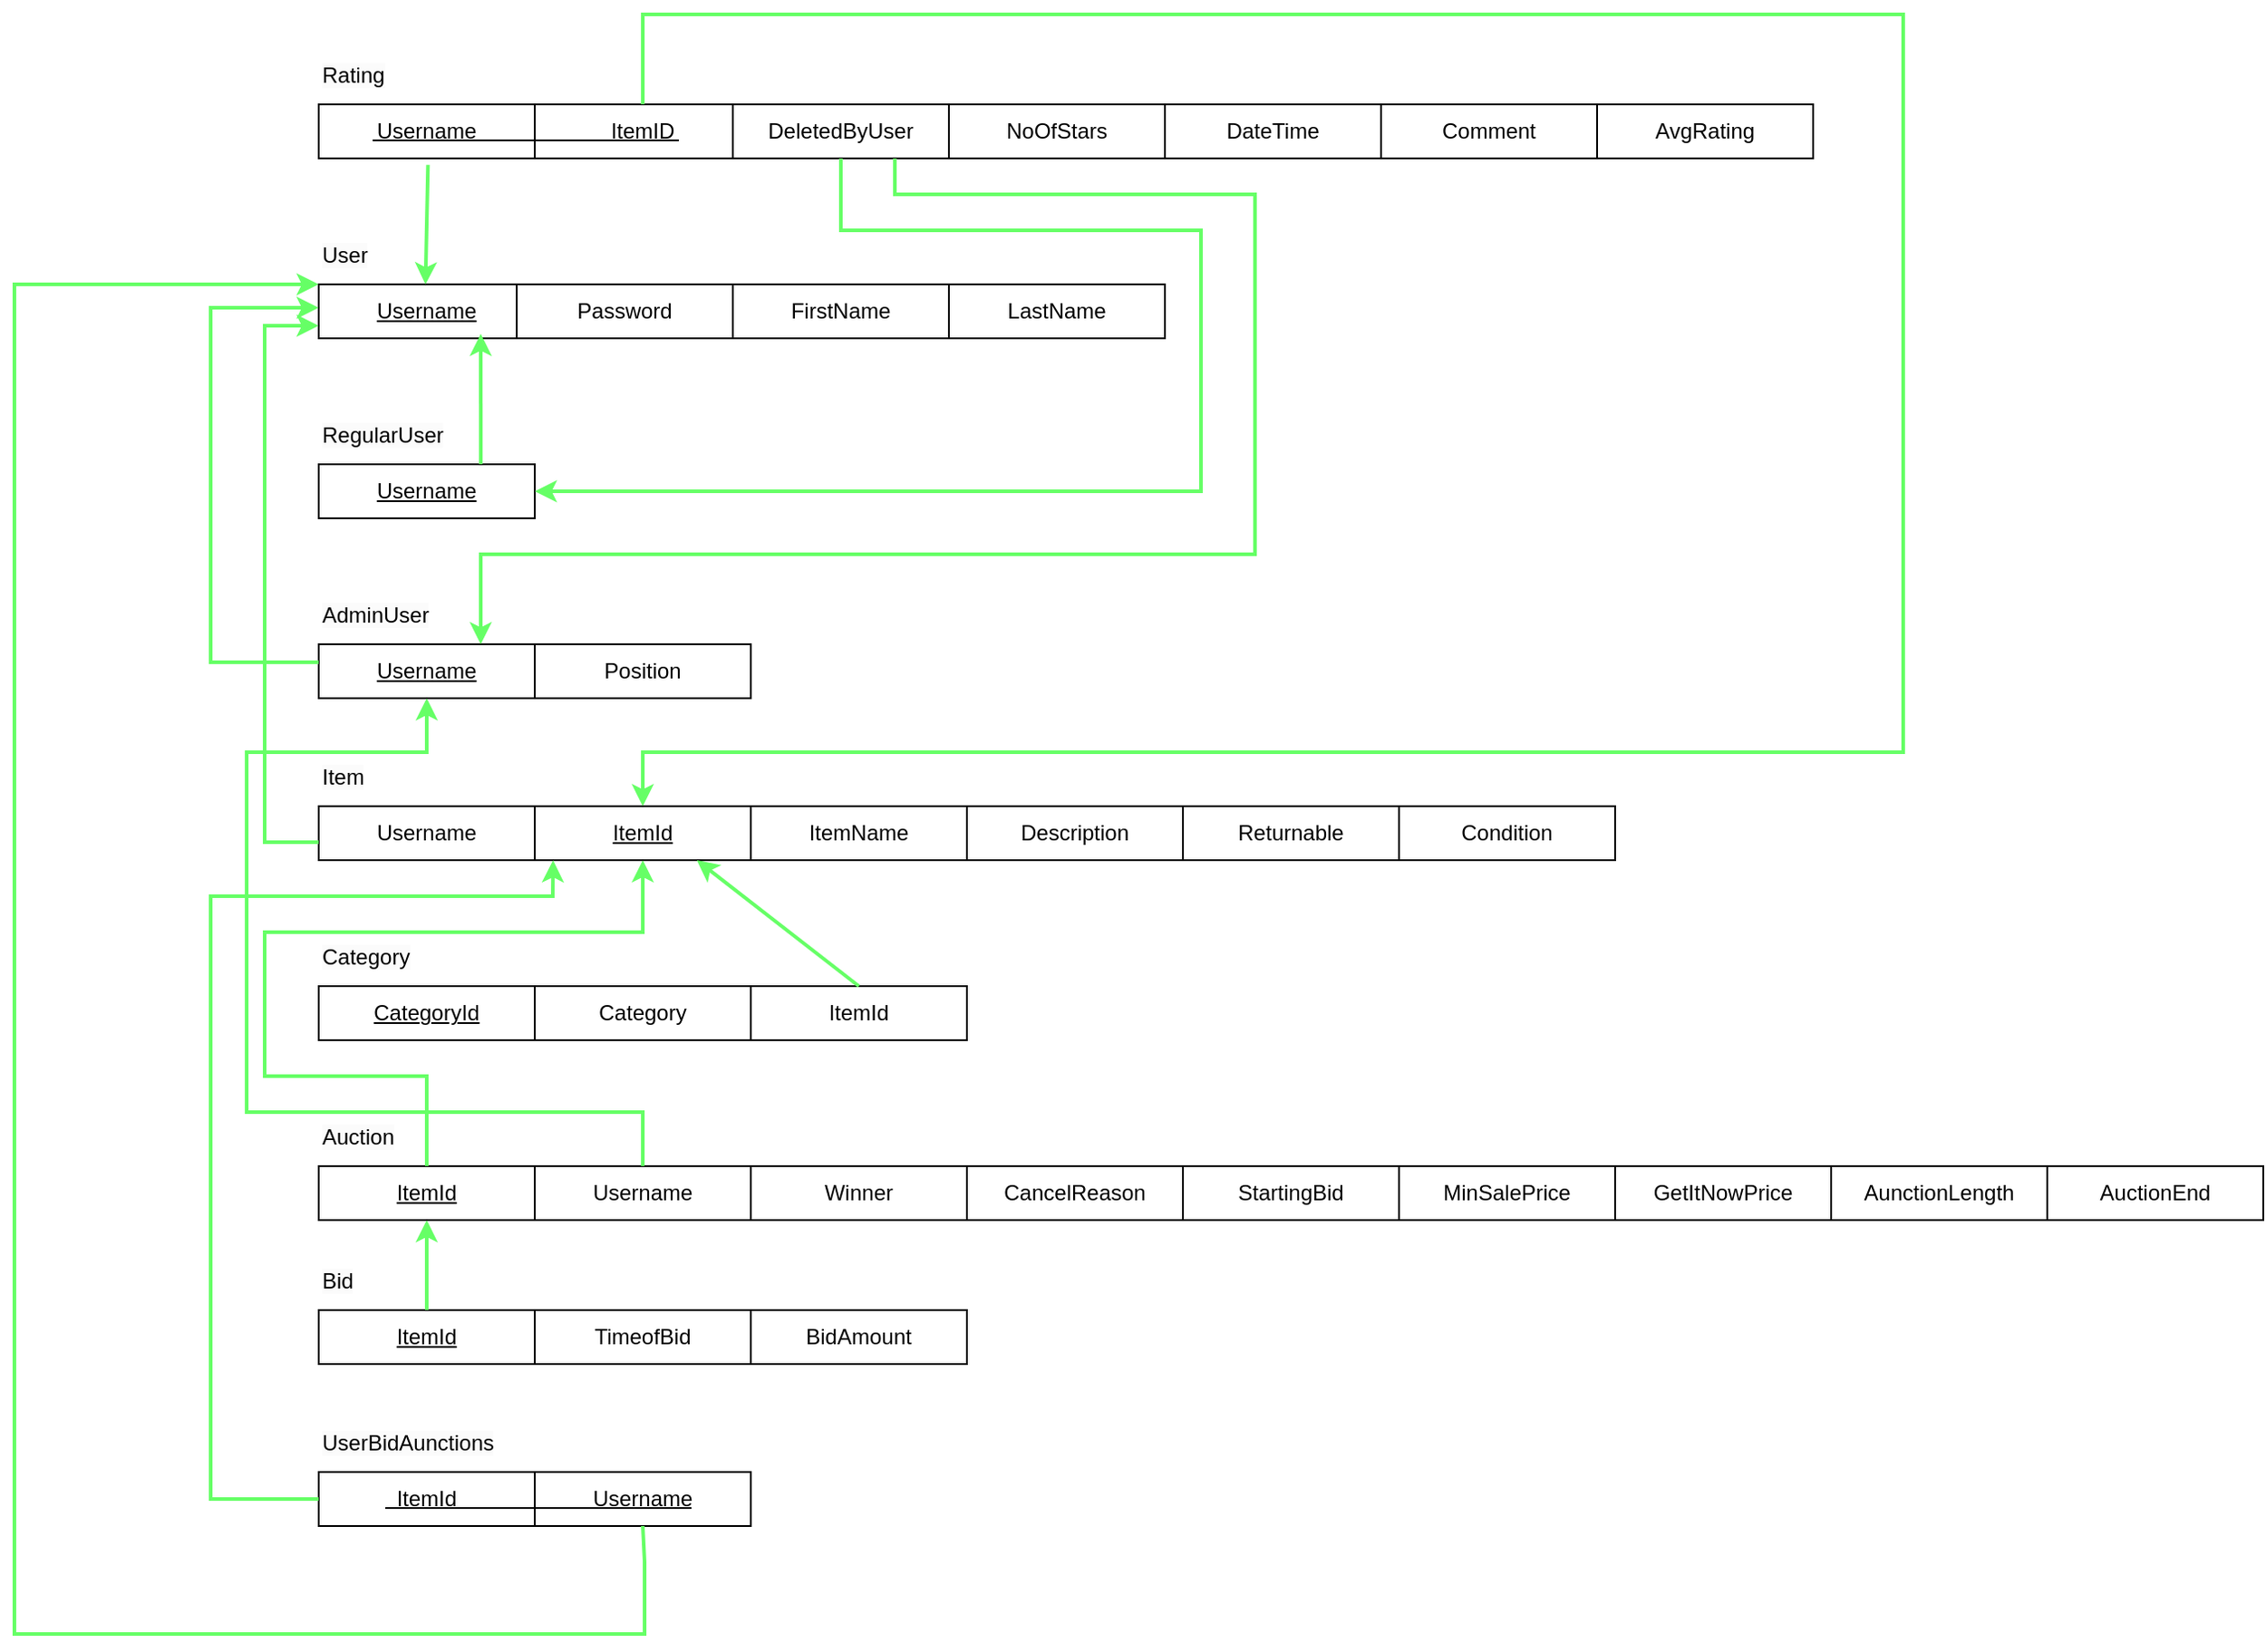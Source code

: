 <mxfile version="24.0.4" type="device">
  <diagram name="Page-1" id="0dGADS9njSJkxNdPXGh4">
    <mxGraphModel dx="3537" dy="3370" grid="1" gridSize="10" guides="1" tooltips="1" connect="1" arrows="1" fold="1" page="1" pageScale="1" pageWidth="850" pageHeight="1100" math="0" shadow="0">
      <root>
        <mxCell id="0" />
        <mxCell id="1" parent="0" />
        <mxCell id="0JFCgkChCbE0tJgiea0F-1" value="&lt;u&gt;Username&lt;/u&gt;" style="rounded=0;whiteSpace=wrap;html=1;" vertex="1" parent="1">
          <mxGeometry x="-911" y="-1020" width="120" height="30" as="geometry" />
        </mxCell>
        <mxCell id="0JFCgkChCbE0tJgiea0F-2" value="FirstName" style="whiteSpace=wrap;html=1;rounded=0;" vertex="1" parent="1">
          <mxGeometry x="-681" y="-1020" width="120" height="30" as="geometry" />
        </mxCell>
        <mxCell id="0JFCgkChCbE0tJgiea0F-4" value="&lt;span style=&quot;color: rgb(0, 0, 0); font-family: Helvetica; font-size: 12px; font-style: normal; font-variant-ligatures: normal; font-variant-caps: normal; font-weight: 400; letter-spacing: normal; orphans: 2; text-align: center; text-indent: 0px; text-transform: none; widows: 2; word-spacing: 0px; -webkit-text-stroke-width: 0px; white-space: normal; background-color: rgb(251, 251, 251); text-decoration-thickness: initial; text-decoration-style: initial; text-decoration-color: initial; display: inline !important; float: none;&quot;&gt;User&lt;/span&gt;" style="text;whiteSpace=wrap;html=1;" vertex="1" parent="1">
          <mxGeometry x="-911" y="-1050" width="90" height="40" as="geometry" />
        </mxCell>
        <mxCell id="0JFCgkChCbE0tJgiea0F-5" value="LastName" style="whiteSpace=wrap;html=1;rounded=0;" vertex="1" parent="1">
          <mxGeometry x="-561" y="-1020" width="120" height="30" as="geometry" />
        </mxCell>
        <mxCell id="0JFCgkChCbE0tJgiea0F-6" value="Password" style="whiteSpace=wrap;html=1;rounded=0;" vertex="1" parent="1">
          <mxGeometry x="-801" y="-1020" width="120" height="30" as="geometry" />
        </mxCell>
        <mxCell id="0JFCgkChCbE0tJgiea0F-13" value="&lt;u&gt;Username&lt;/u&gt;" style="rounded=0;whiteSpace=wrap;html=1;" vertex="1" parent="1">
          <mxGeometry x="-911" y="-920" width="120" height="30" as="geometry" />
        </mxCell>
        <mxCell id="0JFCgkChCbE0tJgiea0F-15" value="&lt;span style=&quot;color: rgb(0, 0, 0); font-family: Helvetica; font-size: 12px; font-style: normal; font-variant-ligatures: normal; font-variant-caps: normal; font-weight: 400; letter-spacing: normal; orphans: 2; text-align: center; text-indent: 0px; text-transform: none; widows: 2; word-spacing: 0px; -webkit-text-stroke-width: 0px; white-space: normal; background-color: rgb(251, 251, 251); text-decoration-thickness: initial; text-decoration-style: initial; text-decoration-color: initial; display: inline !important; float: none;&quot;&gt;RegularUser&lt;/span&gt;" style="text;whiteSpace=wrap;html=1;" vertex="1" parent="1">
          <mxGeometry x="-911" y="-950" width="90" height="40" as="geometry" />
        </mxCell>
        <mxCell id="0JFCgkChCbE0tJgiea0F-18" value="&lt;u&gt;Username&lt;/u&gt;" style="rounded=0;whiteSpace=wrap;html=1;" vertex="1" parent="1">
          <mxGeometry x="-911" y="-820" width="120" height="30" as="geometry" />
        </mxCell>
        <mxCell id="0JFCgkChCbE0tJgiea0F-20" value="&lt;span style=&quot;color: rgb(0, 0, 0); font-family: Helvetica; font-size: 12px; font-style: normal; font-variant-ligatures: normal; font-variant-caps: normal; font-weight: 400; letter-spacing: normal; orphans: 2; text-align: center; text-indent: 0px; text-transform: none; widows: 2; word-spacing: 0px; -webkit-text-stroke-width: 0px; white-space: normal; background-color: rgb(251, 251, 251); text-decoration-thickness: initial; text-decoration-style: initial; text-decoration-color: initial; display: inline !important; float: none;&quot;&gt;AdminUser&lt;/span&gt;" style="text;whiteSpace=wrap;html=1;" vertex="1" parent="1">
          <mxGeometry x="-911" y="-850" width="90" height="40" as="geometry" />
        </mxCell>
        <mxCell id="0JFCgkChCbE0tJgiea0F-22" value="Position" style="whiteSpace=wrap;html=1;rounded=0;" vertex="1" parent="1">
          <mxGeometry x="-791" y="-820" width="120" height="30" as="geometry" />
        </mxCell>
        <mxCell id="0JFCgkChCbE0tJgiea0F-25" value="" style="endArrow=classic;html=1;rounded=0;fillColor=#99FF33;strokeColor=#66FF66;strokeWidth=2;exitX=0.667;exitY=0.812;exitDx=0;exitDy=0;exitPerimeter=0;entryX=0.5;entryY=1;entryDx=0;entryDy=0;" edge="1" parent="1">
          <mxGeometry width="50" height="50" relative="1" as="geometry">
            <mxPoint x="-820.97" y="-920.0" as="sourcePoint" />
            <mxPoint x="-821" y="-992.48" as="targetPoint" />
          </mxGeometry>
        </mxCell>
        <mxCell id="0JFCgkChCbE0tJgiea0F-28" value="" style="endArrow=classic;html=1;rounded=0;fillColor=#99FF33;strokeColor=#66FF66;strokeWidth=2;" edge="1" parent="1">
          <mxGeometry width="50" height="50" relative="1" as="geometry">
            <mxPoint x="-911" y="-810" as="sourcePoint" />
            <mxPoint x="-911" y="-1007" as="targetPoint" />
            <Array as="points">
              <mxPoint x="-971" y="-810" />
              <mxPoint x="-971" y="-900" />
              <mxPoint x="-971" y="-1007" />
            </Array>
          </mxGeometry>
        </mxCell>
        <mxCell id="0JFCgkChCbE0tJgiea0F-35" value="Description" style="whiteSpace=wrap;html=1;rounded=0;" vertex="1" parent="1">
          <mxGeometry x="-551" y="-730" width="120" height="30" as="geometry" />
        </mxCell>
        <mxCell id="0JFCgkChCbE0tJgiea0F-36" value="Returnable" style="whiteSpace=wrap;html=1;rounded=0;" vertex="1" parent="1">
          <mxGeometry x="-431" y="-730" width="120" height="30" as="geometry" />
        </mxCell>
        <mxCell id="0JFCgkChCbE0tJgiea0F-37" value="ItemName" style="whiteSpace=wrap;html=1;rounded=0;" vertex="1" parent="1">
          <mxGeometry x="-671" y="-730" width="120" height="30" as="geometry" />
        </mxCell>
        <mxCell id="0JFCgkChCbE0tJgiea0F-38" value="&lt;span style=&quot;color: rgb(0, 0, 0); font-family: Helvetica; font-size: 12px; font-style: normal; font-variant-ligatures: normal; font-variant-caps: normal; font-weight: 400; letter-spacing: normal; orphans: 2; text-align: center; text-indent: 0px; text-transform: none; widows: 2; word-spacing: 0px; -webkit-text-stroke-width: 0px; white-space: normal; background-color: rgb(251, 251, 251); text-decoration-thickness: initial; text-decoration-style: initial; text-decoration-color: initial; display: inline !important; float: none;&quot;&gt;Item&lt;/span&gt;" style="text;whiteSpace=wrap;html=1;" vertex="1" parent="1">
          <mxGeometry x="-911" y="-760" width="90" height="40" as="geometry" />
        </mxCell>
        <mxCell id="0JFCgkChCbE0tJgiea0F-39" value="Username" style="rounded=0;whiteSpace=wrap;html=1;" vertex="1" parent="1">
          <mxGeometry x="-911" y="-730" width="120" height="30" as="geometry" />
        </mxCell>
        <mxCell id="0JFCgkChCbE0tJgiea0F-40" value="" style="endArrow=classic;html=1;rounded=0;fillColor=#99FF33;strokeColor=#66FF66;strokeWidth=2;" edge="1" parent="1">
          <mxGeometry width="50" height="50" relative="1" as="geometry">
            <mxPoint x="-911" y="-710" as="sourcePoint" />
            <mxPoint x="-911" y="-997" as="targetPoint" />
            <Array as="points">
              <mxPoint x="-941" y="-710" />
              <mxPoint x="-941" y="-997" />
            </Array>
          </mxGeometry>
        </mxCell>
        <mxCell id="0JFCgkChCbE0tJgiea0F-41" value="&lt;u&gt;ItemId&lt;/u&gt;" style="rounded=0;whiteSpace=wrap;html=1;" vertex="1" parent="1">
          <mxGeometry x="-791" y="-730" width="120" height="30" as="geometry" />
        </mxCell>
        <mxCell id="0JFCgkChCbE0tJgiea0F-43" value="Condition" style="whiteSpace=wrap;html=1;rounded=0;" vertex="1" parent="1">
          <mxGeometry x="-311" y="-730" width="120" height="30" as="geometry" />
        </mxCell>
        <mxCell id="0JFCgkChCbE0tJgiea0F-47" value="&lt;u&gt;CategoryId&lt;/u&gt;" style="rounded=0;whiteSpace=wrap;html=1;" vertex="1" parent="1">
          <mxGeometry x="-911" y="-630" width="120" height="30" as="geometry" />
        </mxCell>
        <mxCell id="0JFCgkChCbE0tJgiea0F-48" value="&lt;span style=&quot;color: rgb(0, 0, 0); font-family: Helvetica; font-size: 12px; font-style: normal; font-variant-ligatures: normal; font-variant-caps: normal; font-weight: 400; letter-spacing: normal; orphans: 2; text-align: center; text-indent: 0px; text-transform: none; widows: 2; word-spacing: 0px; -webkit-text-stroke-width: 0px; white-space: normal; background-color: rgb(251, 251, 251); text-decoration-thickness: initial; text-decoration-style: initial; text-decoration-color: initial; display: inline !important; float: none;&quot;&gt;Category&lt;/span&gt;" style="text;whiteSpace=wrap;html=1;" vertex="1" parent="1">
          <mxGeometry x="-911" y="-660" width="90" height="40" as="geometry" />
        </mxCell>
        <mxCell id="0JFCgkChCbE0tJgiea0F-49" value="Category" style="whiteSpace=wrap;html=1;rounded=0;" vertex="1" parent="1">
          <mxGeometry x="-791" y="-630" width="120" height="30" as="geometry" />
        </mxCell>
        <mxCell id="0JFCgkChCbE0tJgiea0F-50" value="ItemId" style="whiteSpace=wrap;html=1;rounded=0;" vertex="1" parent="1">
          <mxGeometry x="-671" y="-630" width="120" height="30" as="geometry" />
        </mxCell>
        <mxCell id="0JFCgkChCbE0tJgiea0F-51" value="" style="endArrow=classic;html=1;rounded=0;exitX=0.5;exitY=0;exitDx=0;exitDy=0;fillColor=#99FF33;strokeColor=#66FF66;strokeWidth=2;entryX=0.75;entryY=1;entryDx=0;entryDy=0;" edge="1" parent="1" source="0JFCgkChCbE0tJgiea0F-50" target="0JFCgkChCbE0tJgiea0F-41">
          <mxGeometry width="50" height="50" relative="1" as="geometry">
            <mxPoint x="-611.42" y="-620" as="sourcePoint" />
            <mxPoint x="-701" y="-710" as="targetPoint" />
          </mxGeometry>
        </mxCell>
        <mxCell id="0JFCgkChCbE0tJgiea0F-52" value="StartingBid" style="whiteSpace=wrap;html=1;rounded=0;" vertex="1" parent="1">
          <mxGeometry x="-431" y="-530" width="120" height="30" as="geometry" />
        </mxCell>
        <mxCell id="0JFCgkChCbE0tJgiea0F-53" value="MinSalePrice" style="whiteSpace=wrap;html=1;rounded=0;" vertex="1" parent="1">
          <mxGeometry x="-311" y="-530" width="120" height="30" as="geometry" />
        </mxCell>
        <mxCell id="0JFCgkChCbE0tJgiea0F-54" value="CancelReason" style="whiteSpace=wrap;html=1;rounded=0;" vertex="1" parent="1">
          <mxGeometry x="-551" y="-530" width="120" height="30" as="geometry" />
        </mxCell>
        <mxCell id="0JFCgkChCbE0tJgiea0F-55" value="&lt;span style=&quot;color: rgb(0, 0, 0); font-family: Helvetica; font-size: 12px; font-style: normal; font-variant-ligatures: normal; font-variant-caps: normal; font-weight: 400; letter-spacing: normal; orphans: 2; text-align: center; text-indent: 0px; text-transform: none; widows: 2; word-spacing: 0px; -webkit-text-stroke-width: 0px; white-space: normal; background-color: rgb(251, 251, 251); text-decoration-thickness: initial; text-decoration-style: initial; text-decoration-color: initial; display: inline !important; float: none;&quot;&gt;Auction&lt;/span&gt;" style="text;whiteSpace=wrap;html=1;" vertex="1" parent="1">
          <mxGeometry x="-911" y="-560" width="90" height="40" as="geometry" />
        </mxCell>
        <mxCell id="0JFCgkChCbE0tJgiea0F-56" value="&lt;u&gt;ItemId&lt;/u&gt;" style="rounded=0;whiteSpace=wrap;html=1;" vertex="1" parent="1">
          <mxGeometry x="-911" y="-530" width="120" height="30" as="geometry" />
        </mxCell>
        <mxCell id="0JFCgkChCbE0tJgiea0F-57" value="Winner" style="rounded=0;whiteSpace=wrap;html=1;" vertex="1" parent="1">
          <mxGeometry x="-671" y="-530" width="120" height="30" as="geometry" />
        </mxCell>
        <mxCell id="0JFCgkChCbE0tJgiea0F-58" value="GetItNowPrice" style="whiteSpace=wrap;html=1;rounded=0;" vertex="1" parent="1">
          <mxGeometry x="-191" y="-530" width="120" height="30" as="geometry" />
        </mxCell>
        <mxCell id="0JFCgkChCbE0tJgiea0F-59" value="AunctionLength" style="whiteSpace=wrap;html=1;rounded=0;" vertex="1" parent="1">
          <mxGeometry x="-71" y="-530" width="120" height="30" as="geometry" />
        </mxCell>
        <mxCell id="0JFCgkChCbE0tJgiea0F-60" value="AuctionEnd" style="whiteSpace=wrap;html=1;rounded=0;" vertex="1" parent="1">
          <mxGeometry x="49" y="-530" width="120" height="30" as="geometry" />
        </mxCell>
        <mxCell id="0JFCgkChCbE0tJgiea0F-61" value="Username" style="rounded=0;whiteSpace=wrap;html=1;" vertex="1" parent="1">
          <mxGeometry x="-791" y="-530" width="120" height="30" as="geometry" />
        </mxCell>
        <mxCell id="0JFCgkChCbE0tJgiea0F-69" value="" style="endArrow=classic;html=1;rounded=0;fillColor=#99FF33;strokeColor=#66FF66;strokeWidth=2;entryX=0.5;entryY=1;entryDx=0;entryDy=0;" edge="1" parent="1" source="0JFCgkChCbE0tJgiea0F-61" target="0JFCgkChCbE0tJgiea0F-18">
          <mxGeometry width="50" height="50" relative="1" as="geometry">
            <mxPoint x="-891" y="-513" as="sourcePoint" />
            <mxPoint x="-883" y="-800" as="targetPoint" />
            <Array as="points">
              <mxPoint x="-731" y="-560" />
              <mxPoint x="-951" y="-560" />
              <mxPoint x="-951" y="-760" />
              <mxPoint x="-851" y="-760" />
            </Array>
          </mxGeometry>
        </mxCell>
        <mxCell id="0JFCgkChCbE0tJgiea0F-70" value="&lt;u&gt;ItemId&lt;/u&gt;" style="rounded=0;whiteSpace=wrap;html=1;" vertex="1" parent="1">
          <mxGeometry x="-911" y="-450" width="120" height="30" as="geometry" />
        </mxCell>
        <mxCell id="0JFCgkChCbE0tJgiea0F-71" value="&lt;span style=&quot;color: rgb(0, 0, 0); font-family: Helvetica; font-size: 12px; font-style: normal; font-variant-ligatures: normal; font-variant-caps: normal; font-weight: 400; letter-spacing: normal; orphans: 2; text-align: center; text-indent: 0px; text-transform: none; widows: 2; word-spacing: 0px; -webkit-text-stroke-width: 0px; white-space: normal; background-color: rgb(251, 251, 251); text-decoration-thickness: initial; text-decoration-style: initial; text-decoration-color: initial; display: inline !important; float: none;&quot;&gt;Bid&lt;/span&gt;" style="text;whiteSpace=wrap;html=1;" vertex="1" parent="1">
          <mxGeometry x="-911" y="-480" width="90" height="40" as="geometry" />
        </mxCell>
        <mxCell id="0JFCgkChCbE0tJgiea0F-72" value="BidAmount" style="whiteSpace=wrap;html=1;rounded=0;" vertex="1" parent="1">
          <mxGeometry x="-671" y="-450" width="120" height="30" as="geometry" />
        </mxCell>
        <mxCell id="0JFCgkChCbE0tJgiea0F-73" value="TimeofBid" style="whiteSpace=wrap;html=1;rounded=0;" vertex="1" parent="1">
          <mxGeometry x="-791" y="-450" width="120" height="30" as="geometry" />
        </mxCell>
        <mxCell id="0JFCgkChCbE0tJgiea0F-74" value="" style="endArrow=classic;html=1;rounded=0;exitX=0.5;exitY=0;exitDx=0;exitDy=0;fillColor=#99FF33;strokeColor=#66FF66;strokeWidth=2;entryX=0.5;entryY=1;entryDx=0;entryDy=0;" edge="1" parent="1" target="0JFCgkChCbE0tJgiea0F-56">
          <mxGeometry width="50" height="50" relative="1" as="geometry">
            <mxPoint x="-851" y="-450" as="sourcePoint" />
            <mxPoint x="-851" y="-490" as="targetPoint" />
          </mxGeometry>
        </mxCell>
        <mxCell id="0JFCgkChCbE0tJgiea0F-76" value="ItemId" style="rounded=0;whiteSpace=wrap;html=1;" vertex="1" parent="1">
          <mxGeometry x="-911" y="-360" width="120" height="30" as="geometry" />
        </mxCell>
        <mxCell id="0JFCgkChCbE0tJgiea0F-77" value="&lt;span style=&quot;color: rgb(0, 0, 0); font-family: Helvetica; font-size: 12px; font-style: normal; font-variant-ligatures: normal; font-variant-caps: normal; font-weight: 400; letter-spacing: normal; orphans: 2; text-align: center; text-indent: 0px; text-transform: none; widows: 2; word-spacing: 0px; -webkit-text-stroke-width: 0px; white-space: normal; background-color: rgb(251, 251, 251); text-decoration-thickness: initial; text-decoration-style: initial; text-decoration-color: initial; display: inline !important; float: none;&quot;&gt;UserBidAunctions&lt;/span&gt;" style="text;whiteSpace=wrap;html=1;" vertex="1" parent="1">
          <mxGeometry x="-911" y="-390" width="90" height="40" as="geometry" />
        </mxCell>
        <mxCell id="0JFCgkChCbE0tJgiea0F-79" value="Username" style="whiteSpace=wrap;html=1;rounded=0;" vertex="1" parent="1">
          <mxGeometry x="-791" y="-360" width="120" height="30" as="geometry" />
        </mxCell>
        <mxCell id="0JFCgkChCbE0tJgiea0F-80" value="" style="endArrow=classic;html=1;rounded=0;fillColor=#99FF33;strokeColor=#66FF66;strokeWidth=2;exitX=0.5;exitY=0;exitDx=0;exitDy=0;entryX=0.5;entryY=1;entryDx=0;entryDy=0;" edge="1" parent="1" source="0JFCgkChCbE0tJgiea0F-56" target="0JFCgkChCbE0tJgiea0F-41">
          <mxGeometry width="50" height="50" relative="1" as="geometry">
            <mxPoint x="-721" y="-520" as="sourcePoint" />
            <mxPoint x="-841" y="-780" as="targetPoint" />
            <Array as="points">
              <mxPoint x="-851" y="-580" />
              <mxPoint x="-941" y="-580" />
              <mxPoint x="-941" y="-660" />
              <mxPoint x="-731" y="-660" />
            </Array>
          </mxGeometry>
        </mxCell>
        <mxCell id="0JFCgkChCbE0tJgiea0F-82" value="" style="endArrow=none;html=1;rounded=0;entryX=0.667;entryY=0.667;entryDx=0;entryDy=0;entryPerimeter=0;exitX=0.25;exitY=0.667;exitDx=0;exitDy=0;exitPerimeter=0;" edge="1" parent="1">
          <mxGeometry width="50" height="50" relative="1" as="geometry">
            <mxPoint x="-874" y="-339.99" as="sourcePoint" />
            <mxPoint x="-703.96" y="-339.99" as="targetPoint" />
          </mxGeometry>
        </mxCell>
        <mxCell id="0JFCgkChCbE0tJgiea0F-85" value="" style="endArrow=classic;html=1;rounded=0;fillColor=#99FF33;strokeColor=#66FF66;strokeWidth=2;exitX=0;exitY=0.5;exitDx=0;exitDy=0;entryX=0.085;entryY=1.002;entryDx=0;entryDy=0;entryPerimeter=0;" edge="1" parent="1" source="0JFCgkChCbE0tJgiea0F-76" target="0JFCgkChCbE0tJgiea0F-41">
          <mxGeometry width="50" height="50" relative="1" as="geometry">
            <mxPoint x="-1051" y="-350" as="sourcePoint" />
            <mxPoint x="-931" y="-520" as="targetPoint" />
            <Array as="points">
              <mxPoint x="-971" y="-345" />
              <mxPoint x="-971" y="-440" />
              <mxPoint x="-971" y="-680" />
              <mxPoint x="-781" y="-680" />
            </Array>
          </mxGeometry>
        </mxCell>
        <mxCell id="0JFCgkChCbE0tJgiea0F-86" value="" style="endArrow=classic;html=1;rounded=0;fillColor=#99FF33;strokeColor=#66FF66;strokeWidth=2;exitX=0.5;exitY=1;exitDx=0;exitDy=0;entryX=0;entryY=0.75;entryDx=0;entryDy=0;" edge="1" parent="1" source="0JFCgkChCbE0tJgiea0F-79" target="0JFCgkChCbE0tJgiea0F-4">
          <mxGeometry width="50" height="50" relative="1" as="geometry">
            <mxPoint x="-960" y="-240" as="sourcePoint" />
            <mxPoint x="-1080" y="-760" as="targetPoint" />
            <Array as="points">
              <mxPoint x="-730" y="-310" />
              <mxPoint x="-730" y="-270" />
              <mxPoint x="-1080" y="-270" />
              <mxPoint x="-1080" y="-470" />
              <mxPoint x="-1080" y="-1020" />
            </Array>
          </mxGeometry>
        </mxCell>
        <mxCell id="0JFCgkChCbE0tJgiea0F-87" value="ItemID" style="rounded=0;whiteSpace=wrap;html=1;" vertex="1" parent="1">
          <mxGeometry x="-791" y="-1120" width="120" height="30" as="geometry" />
        </mxCell>
        <mxCell id="0JFCgkChCbE0tJgiea0F-88" value="NoOfStars" style="whiteSpace=wrap;html=1;rounded=0;" vertex="1" parent="1">
          <mxGeometry x="-561" y="-1120" width="120" height="30" as="geometry" />
        </mxCell>
        <mxCell id="0JFCgkChCbE0tJgiea0F-89" value="&lt;span style=&quot;color: rgb(0, 0, 0); font-family: Helvetica; font-size: 12px; font-style: normal; font-variant-ligatures: normal; font-variant-caps: normal; font-weight: 400; letter-spacing: normal; orphans: 2; text-align: center; text-indent: 0px; text-transform: none; widows: 2; word-spacing: 0px; -webkit-text-stroke-width: 0px; white-space: normal; background-color: rgb(251, 251, 251); text-decoration-thickness: initial; text-decoration-style: initial; text-decoration-color: initial; display: inline !important; float: none;&quot;&gt;Rating&lt;/span&gt;" style="text;whiteSpace=wrap;html=1;" vertex="1" parent="1">
          <mxGeometry x="-911" y="-1150" width="90" height="40" as="geometry" />
        </mxCell>
        <mxCell id="0JFCgkChCbE0tJgiea0F-90" value="Comment" style="whiteSpace=wrap;html=1;rounded=0;" vertex="1" parent="1">
          <mxGeometry x="-441" y="-1120" width="120" height="30" as="geometry" />
        </mxCell>
        <mxCell id="0JFCgkChCbE0tJgiea0F-91" value="DeletedByUser" style="whiteSpace=wrap;html=1;rounded=0;" vertex="1" parent="1">
          <mxGeometry x="-681" y="-1120" width="120" height="30" as="geometry" />
        </mxCell>
        <mxCell id="0JFCgkChCbE0tJgiea0F-92" value="AvgRating" style="whiteSpace=wrap;html=1;rounded=0;" vertex="1" parent="1">
          <mxGeometry x="-321" y="-1120" width="120" height="30" as="geometry" />
        </mxCell>
        <mxCell id="0JFCgkChCbE0tJgiea0F-93" value="DateTime" style="whiteSpace=wrap;html=1;rounded=0;" vertex="1" parent="1">
          <mxGeometry x="-441" y="-1120" width="120" height="30" as="geometry" />
        </mxCell>
        <mxCell id="0JFCgkChCbE0tJgiea0F-94" value="Comment" style="whiteSpace=wrap;html=1;rounded=0;" vertex="1" parent="1">
          <mxGeometry x="-321" y="-1120" width="120" height="30" as="geometry" />
        </mxCell>
        <mxCell id="0JFCgkChCbE0tJgiea0F-95" value="AvgRating" style="whiteSpace=wrap;html=1;rounded=0;" vertex="1" parent="1">
          <mxGeometry x="-201" y="-1120" width="120" height="30" as="geometry" />
        </mxCell>
        <mxCell id="0JFCgkChCbE0tJgiea0F-96" value="Username" style="rounded=0;whiteSpace=wrap;html=1;" vertex="1" parent="1">
          <mxGeometry x="-911" y="-1120" width="120" height="30" as="geometry" />
        </mxCell>
        <mxCell id="0JFCgkChCbE0tJgiea0F-97" value="" style="endArrow=classic;html=1;rounded=0;fillColor=#99FF33;strokeColor=#66FF66;strokeWidth=2;exitX=0.595;exitY=1.12;exitDx=0;exitDy=0;entryX=0.778;entryY=0.75;entryDx=0;entryDy=0;entryPerimeter=0;exitPerimeter=0;" edge="1" parent="1">
          <mxGeometry width="50" height="50" relative="1" as="geometry">
            <mxPoint x="-850.31" y="-1086.4" as="sourcePoint" />
            <mxPoint x="-851.69" y="-1020" as="targetPoint" />
          </mxGeometry>
        </mxCell>
        <mxCell id="0JFCgkChCbE0tJgiea0F-98" value="" style="endArrow=none;html=1;rounded=0;entryX=0.667;entryY=0.667;entryDx=0;entryDy=0;entryPerimeter=0;exitX=0.25;exitY=0.667;exitDx=0;exitDy=0;exitPerimeter=0;" edge="1" parent="1">
          <mxGeometry width="50" height="50" relative="1" as="geometry">
            <mxPoint x="-881" y="-1100" as="sourcePoint" />
            <mxPoint x="-710.96" y="-1100" as="targetPoint" />
          </mxGeometry>
        </mxCell>
        <mxCell id="0JFCgkChCbE0tJgiea0F-99" value="" style="endArrow=classic;html=1;rounded=0;fillColor=#99FF33;strokeColor=#66FF66;strokeWidth=2;exitX=0.5;exitY=1;exitDx=0;exitDy=0;entryX=1;entryY=0.5;entryDx=0;entryDy=0;" edge="1" parent="1" source="0JFCgkChCbE0tJgiea0F-91" target="0JFCgkChCbE0tJgiea0F-13">
          <mxGeometry width="50" height="50" relative="1" as="geometry">
            <mxPoint x="-901" y="-800" as="sourcePoint" />
            <mxPoint x="-901" y="-997" as="targetPoint" />
            <Array as="points">
              <mxPoint x="-621" y="-1050" />
              <mxPoint x="-421" y="-1050" />
              <mxPoint x="-421" y="-905" />
            </Array>
          </mxGeometry>
        </mxCell>
        <mxCell id="0JFCgkChCbE0tJgiea0F-100" value="" style="endArrow=classic;html=1;rounded=0;fillColor=#99FF33;strokeColor=#66FF66;strokeWidth=2;exitX=0.75;exitY=1;exitDx=0;exitDy=0;entryX=1;entryY=0.75;entryDx=0;entryDy=0;" edge="1" parent="1" source="0JFCgkChCbE0tJgiea0F-91" target="0JFCgkChCbE0tJgiea0F-20">
          <mxGeometry width="50" height="50" relative="1" as="geometry">
            <mxPoint x="-611" y="-1080" as="sourcePoint" />
            <mxPoint x="-781" y="-895" as="targetPoint" />
            <Array as="points">
              <mxPoint x="-591" y="-1070" />
              <mxPoint x="-391" y="-1070" />
              <mxPoint x="-391" y="-870" />
              <mxPoint x="-821" y="-870" />
            </Array>
          </mxGeometry>
        </mxCell>
        <mxCell id="0JFCgkChCbE0tJgiea0F-101" value="" style="endArrow=classic;html=1;rounded=0;fillColor=#99FF33;strokeColor=#66FF66;strokeWidth=2;exitX=0.5;exitY=0;exitDx=0;exitDy=0;entryX=0.5;entryY=0;entryDx=0;entryDy=0;" edge="1" parent="1" source="0JFCgkChCbE0tJgiea0F-87" target="0JFCgkChCbE0tJgiea0F-41">
          <mxGeometry width="50" height="50" relative="1" as="geometry">
            <mxPoint x="-581" y="-1080" as="sourcePoint" />
            <mxPoint x="-811" y="-810" as="targetPoint" />
            <Array as="points">
              <mxPoint x="-731" y="-1170" />
              <mxPoint x="-31" y="-1170" />
              <mxPoint x="-31" y="-760" />
              <mxPoint x="-731" y="-760" />
            </Array>
          </mxGeometry>
        </mxCell>
      </root>
    </mxGraphModel>
  </diagram>
</mxfile>
